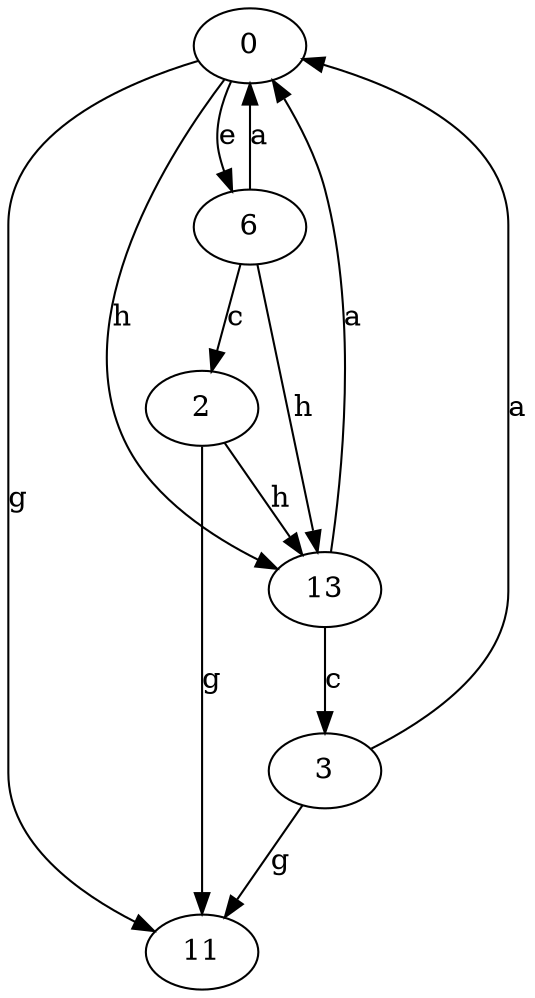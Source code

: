 strict digraph  {
0;
2;
3;
6;
11;
13;
0 -> 6  [label=e];
0 -> 11  [label=g];
0 -> 13  [label=h];
2 -> 11  [label=g];
2 -> 13  [label=h];
3 -> 0  [label=a];
3 -> 11  [label=g];
6 -> 0  [label=a];
6 -> 2  [label=c];
6 -> 13  [label=h];
13 -> 0  [label=a];
13 -> 3  [label=c];
}
